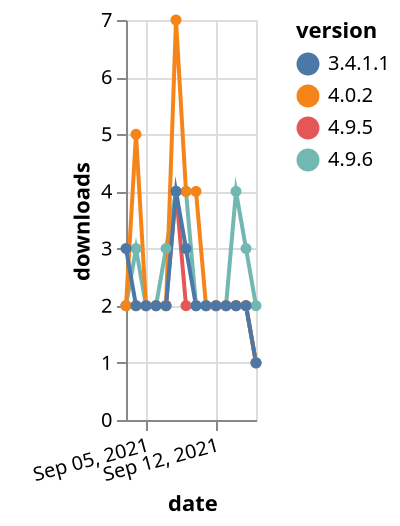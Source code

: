 {"$schema": "https://vega.github.io/schema/vega-lite/v5.json", "description": "A simple bar chart with embedded data.", "data": {"values": [{"date": "2021-09-03", "total": 3085, "delta": 2, "version": "4.9.5"}, {"date": "2021-09-04", "total": 3087, "delta": 2, "version": "4.9.5"}, {"date": "2021-09-05", "total": 3089, "delta": 2, "version": "4.9.5"}, {"date": "2021-09-06", "total": 3091, "delta": 2, "version": "4.9.5"}, {"date": "2021-09-07", "total": 3093, "delta": 2, "version": "4.9.5"}, {"date": "2021-09-08", "total": 3097, "delta": 4, "version": "4.9.5"}, {"date": "2021-09-09", "total": 3099, "delta": 2, "version": "4.9.5"}, {"date": "2021-09-10", "total": 3101, "delta": 2, "version": "4.9.5"}, {"date": "2021-09-11", "total": 3103, "delta": 2, "version": "4.9.5"}, {"date": "2021-09-12", "total": 3105, "delta": 2, "version": "4.9.5"}, {"date": "2021-09-13", "total": 3107, "delta": 2, "version": "4.9.5"}, {"date": "2021-09-14", "total": 3109, "delta": 2, "version": "4.9.5"}, {"date": "2021-09-15", "total": 3111, "delta": 2, "version": "4.9.5"}, {"date": "2021-09-16", "total": 3112, "delta": 1, "version": "4.9.5"}, {"date": "2021-09-03", "total": 4003, "delta": 2, "version": "4.9.6"}, {"date": "2021-09-04", "total": 4006, "delta": 3, "version": "4.9.6"}, {"date": "2021-09-05", "total": 4008, "delta": 2, "version": "4.9.6"}, {"date": "2021-09-06", "total": 4010, "delta": 2, "version": "4.9.6"}, {"date": "2021-09-07", "total": 4013, "delta": 3, "version": "4.9.6"}, {"date": "2021-09-08", "total": 4017, "delta": 4, "version": "4.9.6"}, {"date": "2021-09-09", "total": 4021, "delta": 4, "version": "4.9.6"}, {"date": "2021-09-10", "total": 4023, "delta": 2, "version": "4.9.6"}, {"date": "2021-09-11", "total": 4025, "delta": 2, "version": "4.9.6"}, {"date": "2021-09-12", "total": 4027, "delta": 2, "version": "4.9.6"}, {"date": "2021-09-13", "total": 4029, "delta": 2, "version": "4.9.6"}, {"date": "2021-09-14", "total": 4033, "delta": 4, "version": "4.9.6"}, {"date": "2021-09-15", "total": 4036, "delta": 3, "version": "4.9.6"}, {"date": "2021-09-16", "total": 4038, "delta": 2, "version": "4.9.6"}, {"date": "2021-09-03", "total": 4377, "delta": 2, "version": "4.0.2"}, {"date": "2021-09-04", "total": 4382, "delta": 5, "version": "4.0.2"}, {"date": "2021-09-05", "total": 4384, "delta": 2, "version": "4.0.2"}, {"date": "2021-09-06", "total": 4386, "delta": 2, "version": "4.0.2"}, {"date": "2021-09-07", "total": 4388, "delta": 2, "version": "4.0.2"}, {"date": "2021-09-08", "total": 4395, "delta": 7, "version": "4.0.2"}, {"date": "2021-09-09", "total": 4399, "delta": 4, "version": "4.0.2"}, {"date": "2021-09-10", "total": 4403, "delta": 4, "version": "4.0.2"}, {"date": "2021-09-11", "total": 4405, "delta": 2, "version": "4.0.2"}, {"date": "2021-09-12", "total": 4407, "delta": 2, "version": "4.0.2"}, {"date": "2021-09-13", "total": 4409, "delta": 2, "version": "4.0.2"}, {"date": "2021-09-14", "total": 4411, "delta": 2, "version": "4.0.2"}, {"date": "2021-09-15", "total": 4413, "delta": 2, "version": "4.0.2"}, {"date": "2021-09-16", "total": 4414, "delta": 1, "version": "4.0.2"}, {"date": "2021-09-03", "total": 3201, "delta": 3, "version": "3.4.1.1"}, {"date": "2021-09-04", "total": 3203, "delta": 2, "version": "3.4.1.1"}, {"date": "2021-09-05", "total": 3205, "delta": 2, "version": "3.4.1.1"}, {"date": "2021-09-06", "total": 3207, "delta": 2, "version": "3.4.1.1"}, {"date": "2021-09-07", "total": 3209, "delta": 2, "version": "3.4.1.1"}, {"date": "2021-09-08", "total": 3213, "delta": 4, "version": "3.4.1.1"}, {"date": "2021-09-09", "total": 3216, "delta": 3, "version": "3.4.1.1"}, {"date": "2021-09-10", "total": 3218, "delta": 2, "version": "3.4.1.1"}, {"date": "2021-09-11", "total": 3220, "delta": 2, "version": "3.4.1.1"}, {"date": "2021-09-12", "total": 3222, "delta": 2, "version": "3.4.1.1"}, {"date": "2021-09-13", "total": 3224, "delta": 2, "version": "3.4.1.1"}, {"date": "2021-09-14", "total": 3226, "delta": 2, "version": "3.4.1.1"}, {"date": "2021-09-15", "total": 3228, "delta": 2, "version": "3.4.1.1"}, {"date": "2021-09-16", "total": 3229, "delta": 1, "version": "3.4.1.1"}]}, "width": "container", "mark": {"type": "line", "point": {"filled": true}}, "encoding": {"x": {"field": "date", "type": "temporal", "timeUnit": "yearmonthdate", "title": "date", "axis": {"labelAngle": -15}}, "y": {"field": "delta", "type": "quantitative", "title": "downloads"}, "color": {"field": "version", "type": "nominal"}, "tooltip": {"field": "delta"}}}